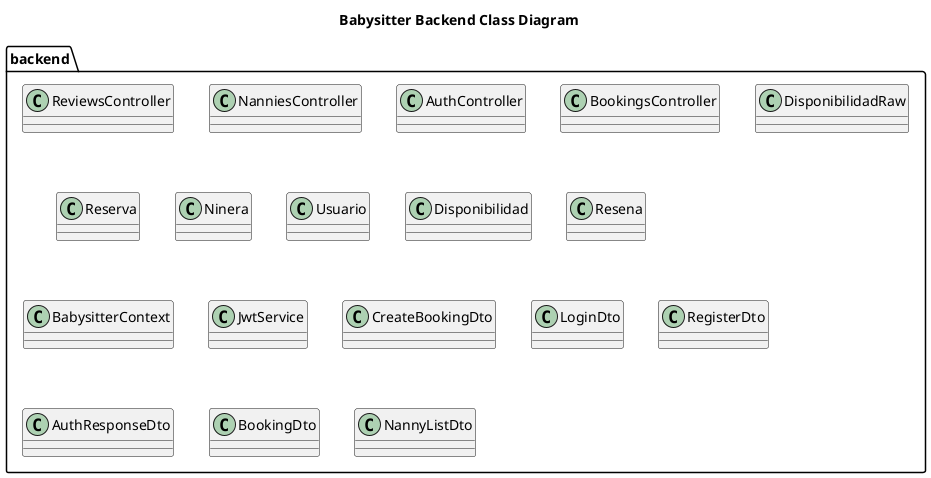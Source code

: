 @startuml
title Babysitter Backend Class Diagram
package backend {
  class ReviewsController
  class NanniesController
  class AuthController
  class BookingsController
  class DisponibilidadRaw
  class Reserva
  class Ninera
  class Usuario
  class Disponibilidad
  class Resena
  class BabysitterContext
  class JwtService
  class CreateBookingDto
  class LoginDto
  class RegisterDto
  class AuthResponseDto
  class BookingDto
  class NannyListDto
}
@enduml
